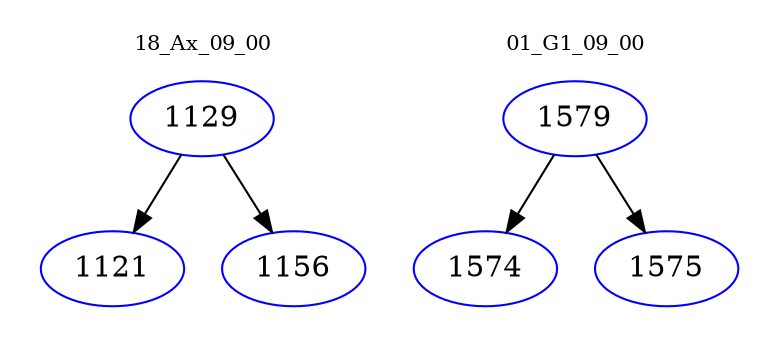 digraph{
subgraph cluster_0 {
color = white
label = "18_Ax_09_00";
fontsize=10;
T0_1129 [label="1129", color="blue"]
T0_1129 -> T0_1121 [color="black"]
T0_1121 [label="1121", color="blue"]
T0_1129 -> T0_1156 [color="black"]
T0_1156 [label="1156", color="blue"]
}
subgraph cluster_1 {
color = white
label = "01_G1_09_00";
fontsize=10;
T1_1579 [label="1579", color="blue"]
T1_1579 -> T1_1574 [color="black"]
T1_1574 [label="1574", color="blue"]
T1_1579 -> T1_1575 [color="black"]
T1_1575 [label="1575", color="blue"]
}
}
